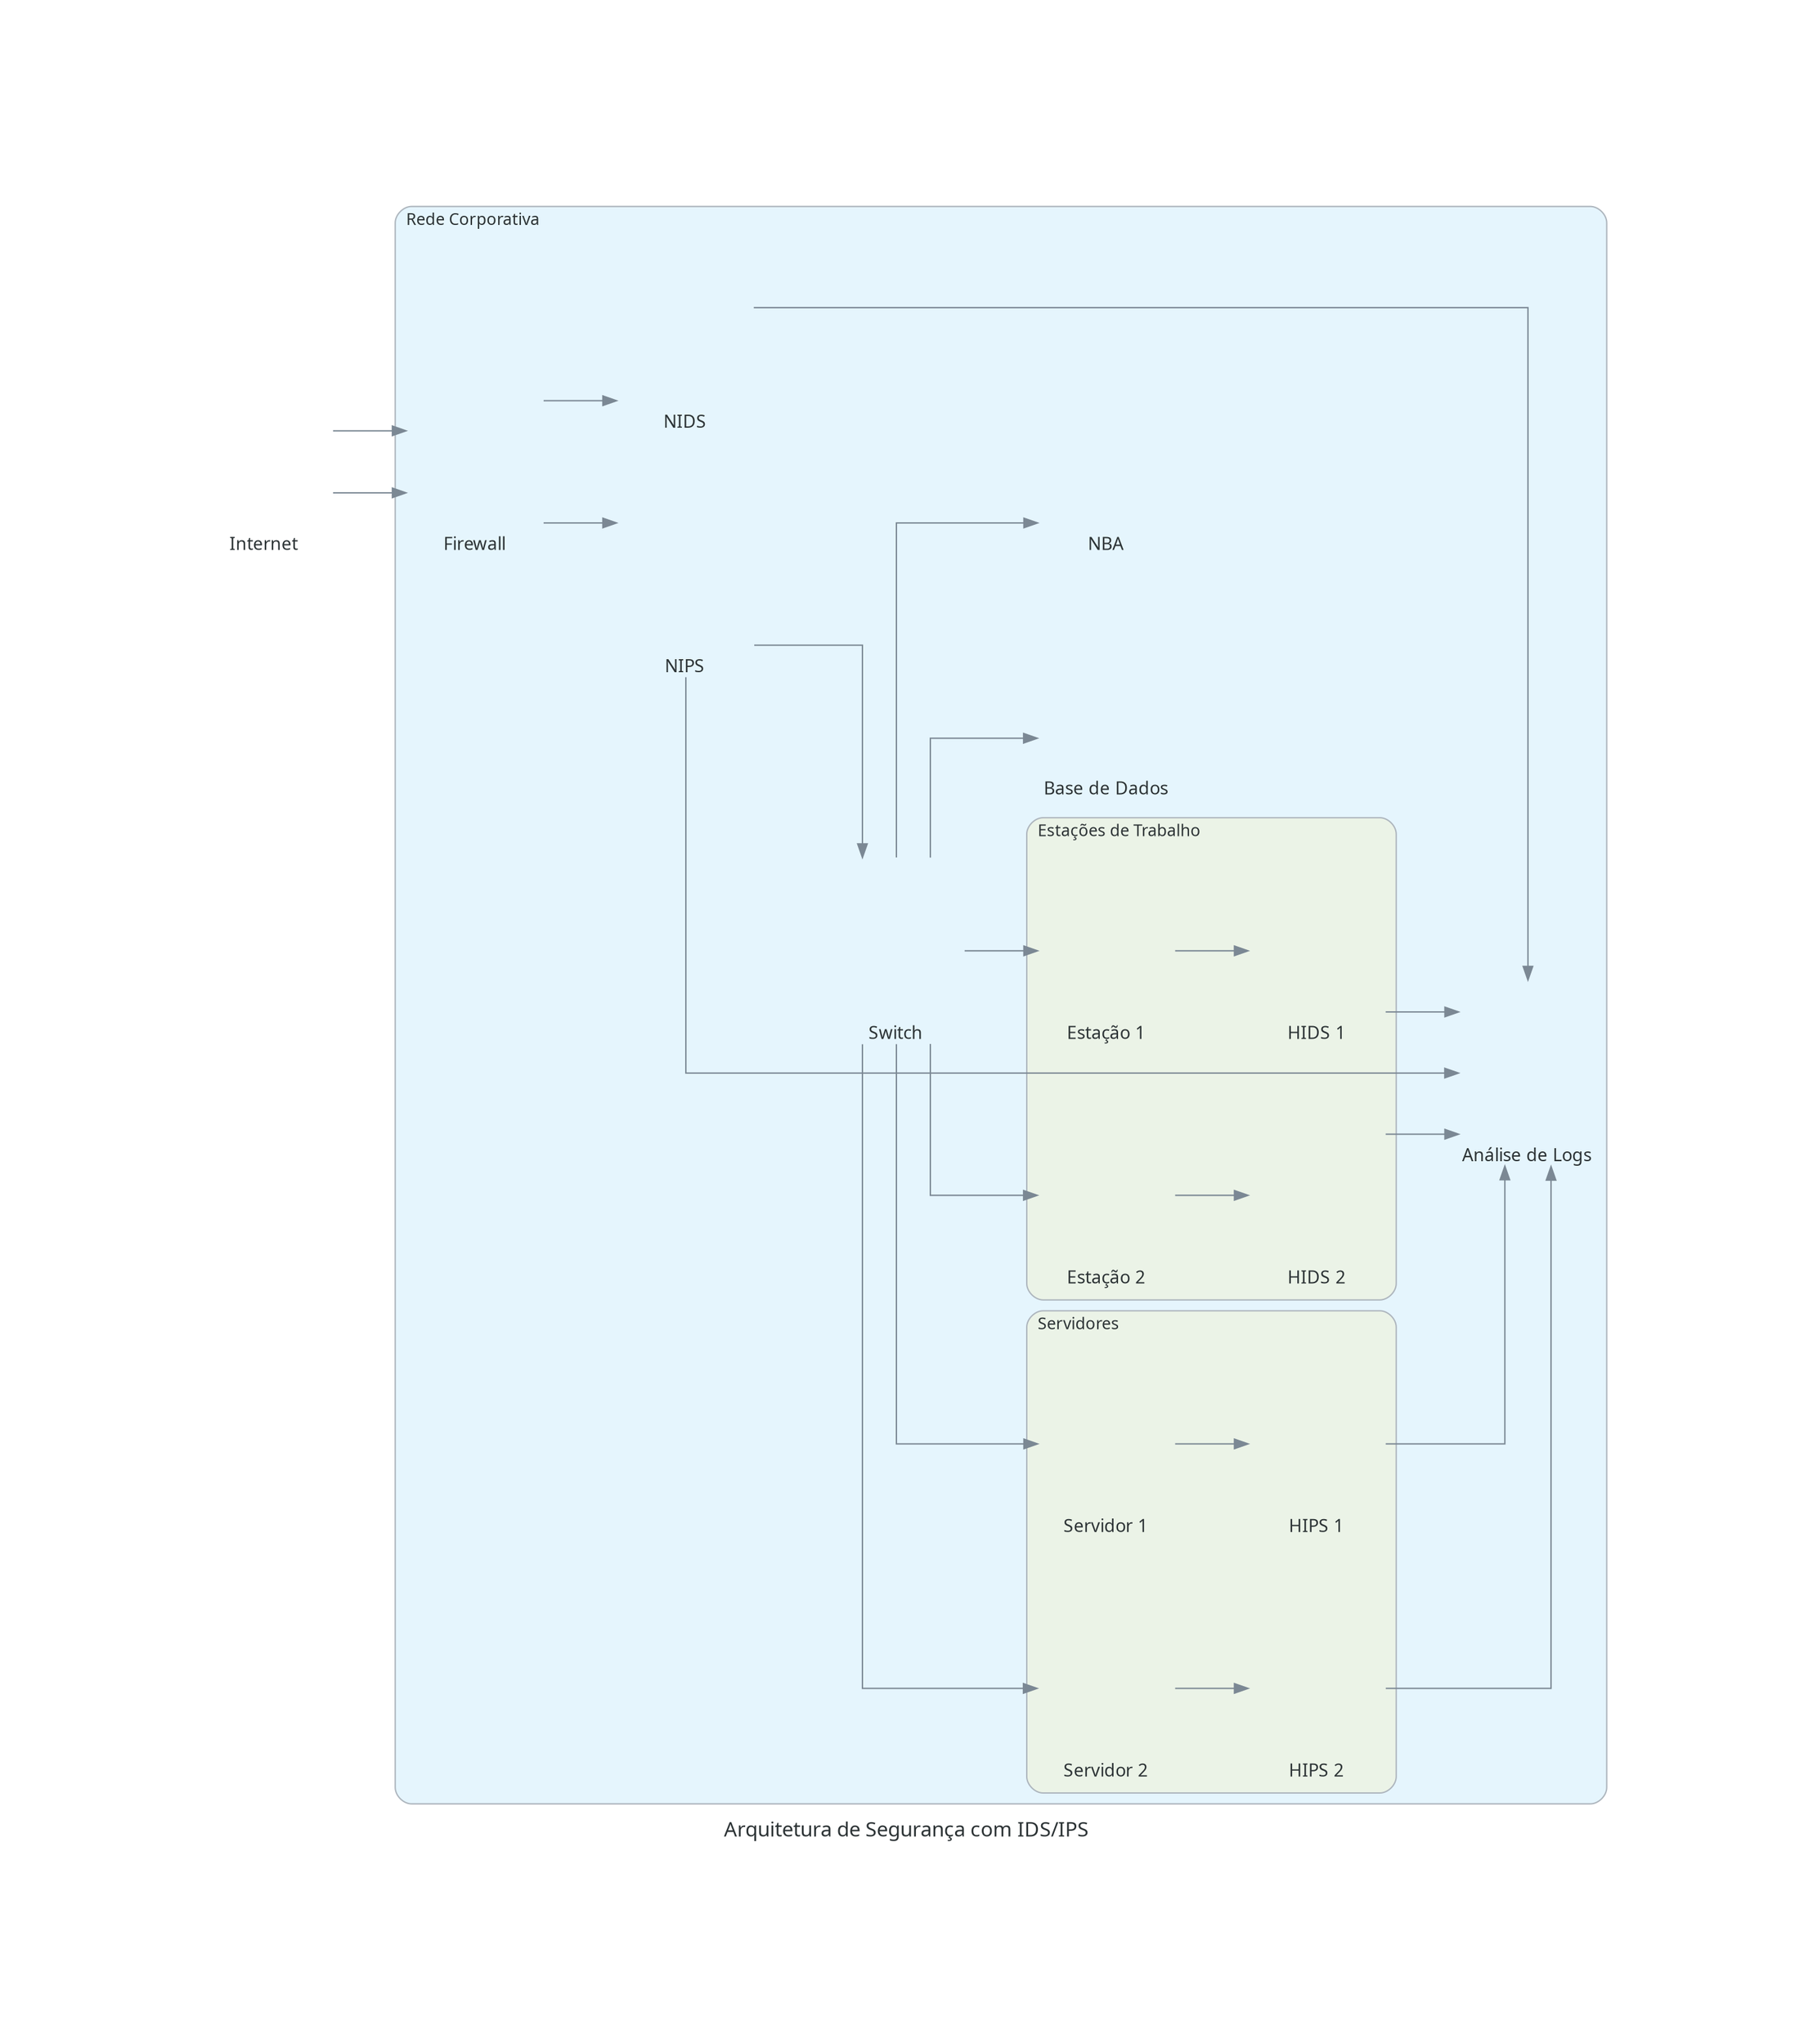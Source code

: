 digraph "Arquitetura de Segurança com IDS/IPS" {
	graph [bb="0,0,1045.6,1209",
		fontcolor="#2D3436",
		fontname="Sans-Serif",
		fontsize=15,
		label="Arquitetura de Segurança com IDS/IPS",
		lheight=0.25,
		lp="522.8,13",
		lwidth=4.01,
		nodesep=0.60,
		pad=2.0,
		rankdir=LR,
		ranksep=0.75,
		splines=ortho
	];
	node [fixedsize=true,
		fontcolor="#2D3436",
		fontname="Sans-Serif",
		fontsize=13,
		height=1.4,
		imagescale=true,
		label="\N",
		labelloc=b,
		shape=box,
		style=rounded,
		width=1.4
	];
	edge [color="#7B8894"];
	subgraph "cluster_Rede Corporativa" {
		graph [bb="146.8,34,1037.6,1201",
			bgcolor="#E5F5FD",
			fontname="Sans-Serif",
			fontsize=12,
			label="Rede Corporativa",
			labeljust=l,
			lheight=0.20,
			lp="206.93,1189.9",
			lwidth=1.45,
			pencolor="#AEB6BE",
			rankdir=LR,
			shape=box,
			style=rounded
		];
		subgraph cluster_Servidores {
			graph [bb="611.2,214,882.8,569",
				bgcolor="#EBF3E7",
				fontname="Sans-Serif",
				fontsize=12,
				label=Servidores,
				labeljust=l,
				lheight=0.20,
				lp="650.7,557.88",
				lwidth=0.88,
				pencolor="#AEB6BE",
				rankdir=LR,
				shape=box,
				style=rounded
			];
			a567553cff364e7fa71c7a5c53cba1a9	[height=1.9,
				image="E:\diagram-as-a-code\venv\lib\site-packages\resources/aws/general\traditional-server.png",
				label="Servidor 1",
				pos="669.6,290",
				shape=none];
			"9df4ae2915a74b46809aad77d19f8126"	[height=1.9,
				image="../img/intrusion-detection.png",
				label="HIPS 1",
				pos="824.4,290",
				shape=none];
			a567553cff364e7fa71c7a5c53cba1a9 -> "9df4ae2915a74b46809aad77d19f8126"	[dir=forward,
				fontcolor="#2D3436",
				fontname="Sans-Serif",
				fontsize=13,
				pos="e,774.13,290 719.86,290 719.86,290 762.61,290 762.61,290"];
			"9c35a36b5618442d9deb818c9f63ae68"	[height=1.9,
				image="E:\diagram-as-a-code\venv\lib\site-packages\resources/aws/general\traditional-server.png",
				label="Servidor 2",
				pos="669.6,470",
				shape=none];
			"5fea14972ea541bebec0acb4b48968e9"	[height=1.9,
				image="../img/intrusion-detection.png",
				label="HIPS 2",
				pos="824.4,470",
				shape=none];
			"9c35a36b5618442d9deb818c9f63ae68" -> "5fea14972ea541bebec0acb4b48968e9"	[dir=forward,
				fontcolor="#2D3436",
				fontname="Sans-Serif",
				fontsize=13,
				pos="e,774.13,470 719.86,470 719.86,470 762.61,470 762.61,470"];
		}
		subgraph "cluster_Estações de Trabalho" {
			graph [bb="611.2,577,882.8,932",
				bgcolor="#EBF3E7",
				fontname="Sans-Serif",
				fontsize=12,
				label="Estações de Trabalho",
				labeljust=l,
				lheight=0.20,
				lp="682.57,920.88",
				lwidth=1.76,
				pencolor="#AEB6BE",
				rankdir=LR,
				shape=box,
				style=rounded
			];
			"5d31dafbe84549d19de66408237429f6"	[height=1.9,
				image="E:\diagram-as-a-code\venv\lib\site-packages\resources/onprem/client\client.png",
				label="Estação 1",
				pos="669.6,653",
				shape=none];
			"8e6bb4b914354d34874a3f0c4ce12066"	[height=1.9,
				image="../img/Intrusion Detection.png",
				label="HIDS 1",
				pos="824.4,653",
				shape=none];
			"5d31dafbe84549d19de66408237429f6" -> "8e6bb4b914354d34874a3f0c4ce12066"	[dir=forward,
				fontcolor="#2D3436",
				fontname="Sans-Serif",
				fontsize=13,
				pos="e,774.13,653 719.86,653 719.86,653 762.61,653 762.61,653"];
			c45bb2f426fa435489eac260fa747e4f	[height=1.9,
				image="E:\diagram-as-a-code\venv\lib\site-packages\resources/onprem/client\client.png",
				label="Estação 2",
				pos="669.6,833",
				shape=none];
			de40336b24334af588854faee26a0e05	[height=1.9,
				image="../img/Intrusion Detection.png",
				label="HIDS 2",
				pos="824.4,833",
				shape=none];
			c45bb2f426fa435489eac260fa747e4f -> de40336b24334af588854faee26a0e05	[dir=forward,
				fontcolor="#2D3436",
				fontname="Sans-Serif",
				fontsize=13,
				pos="e,774.13,833 719.86,833 719.86,833 762.61,833 762.61,833"];
		}
		"94adf7e6e8d1430db6d191a8f55fde3b"	[height=1.9,
			image="E:\diagram-as-a-code\venv\lib\site-packages\resources/azure/network\firewall.png",
			label=Firewall,
			pos="205.2,1080",
			shape=none];
		"69a45ded0b4c4d96950d79cd73bc7c95"	[height=1.9,
			image="E:\diagram-as-a-code\venv\lib\site-packages\resources/gcp/security\security-scanner.png",
			label=NIPS,
			pos="360,1058",
			shape=none];
		"94adf7e6e8d1430db6d191a8f55fde3b" -> "69a45ded0b4c4d96950d79cd73bc7c95"	[dir=forward,
			fontcolor="#2D3436",
			fontname="Sans-Serif",
			fontsize=13,
			pos="e,309.73,1069 255.46,1069 255.46,1069 298.21,1069 298.21,1069"];
		"05b317b39ca44dbd92f956f9b39eca77"	[height=1.9,
			image="E:\diagram-as-a-code\venv\lib\site-packages\resources/gcp/operations\monitoring.png",
			label=NIDS,
			pos="824.4,1102",
			shape=none];
		"94adf7e6e8d1430db6d191a8f55fde3b" -> "05b317b39ca44dbd92f956f9b39eca77"	[dir=forward,
			fontcolor="#2D3436",
			fontname="Sans-Serif",
			fontsize=13,
			pos="e,774.22,1137.4 255.35,1137.4 255.35,1137.4 762.7,1137.4 762.7,1137.4"];
		f3963de3e92b43ce864861b9a9d2432a	[height=1.9,
			image="E:\diagram-as-a-code\venv\lib\site-packages\resources/generic/network\switch.png",
			label=Switch,
			pos="514.8,653",
			shape=none];
		"69a45ded0b4c4d96950d79cd73bc7c95" -> f3963de3e92b43ce864861b9a9d2432a	[dir=forward,
			fontcolor="#2D3436",
			fontname="Sans-Serif",
			fontsize=13,
			pos="e,489.6,721.38 410.11,1035.5 446.58,1035.5 489.6,1035.5 489.6,1035.5 489.6,1035.5 489.6,732.9 489.6,732.9"];
		"16e73fcd7f9048d08c45be88324ef15b"	[height=1.9,
			image="../img/intrusion-detection.png",
			label="Análise de Logs",
			pos="979.2,743",
			shape=none];
		"69a45ded0b4c4d96950d79cd73bc7c95" -> "16e73fcd7f9048d08c45be88324ef15b"	[dir=forward,
			fontcolor="#2D3436",
			fontname="Sans-Serif",
			fontsize=13,
			pos="e,929.02,743 359.6,989.65 359.6,897.01 359.6,743 359.6,743 359.6,743 917.51,743 917.51,743"];
		"05b317b39ca44dbd92f956f9b39eca77" -> "16e73fcd7f9048d08c45be88324ef15b"	[dir=forward,
			fontcolor="#2D3436",
			fontname="Sans-Serif",
			fontsize=13,
			pos="e,979.6,811.37 874.79,1102 920.11,1102 979.6,1102 979.6,1102 979.6,1102 979.6,822.88 979.6,822.88"];
		"9ede0442c3764d5a9c15d838acbffb73"	[height=1.9,
			image="E:\diagram-as-a-code\venv\lib\site-packages\resources/aws/general\generic-database.png",
			label="Base de Dados",
			pos="669.6,110",
			shape=none];
		f3963de3e92b43ce864861b9a9d2432a -> "9ede0442c3764d5a9c15d838acbffb73"	[dir=forward,
			fontcolor="#2D3436",
			fontname="Sans-Serif",
			fontsize=13,
			pos="e,619.46,110 489.6,584.78 489.6,438.94 489.6,110 489.6,110 489.6,110 607.95,110 607.95,110"];
		f3963de3e92b43ce864861b9a9d2432a -> a567553cff364e7fa71c7a5c53cba1a9	[dir=forward,
			fontcolor="#2D3436",
			fontname="Sans-Serif",
			fontsize=13,
			pos="e,619.28,290 514.6,584.72 514.6,479.57 514.6,290 514.6,290 514.6,290 607.76,290 607.76,290"];
		f3963de3e92b43ce864861b9a9d2432a -> "9c35a36b5618442d9deb818c9f63ae68"	[dir=forward,
			fontcolor="#2D3436",
			fontname="Sans-Serif",
			fontsize=13,
			pos="e,619.34,470 539.6,584.86 539.6,532.83 539.6,470 539.6,470 539.6,470 607.83,470 607.83,470"];
		f3963de3e92b43ce864861b9a9d2432a -> "5d31dafbe84549d19de66408237429f6"	[dir=forward,
			fontcolor="#2D3436",
			fontname="Sans-Serif",
			fontsize=13,
			pos="e,619.33,653 565.06,653 565.06,653 607.81,653 607.81,653"];
		f3963de3e92b43ce864861b9a9d2432a -> c45bb2f426fa435489eac260fa747e4f	[dir=forward,
			fontcolor="#2D3436",
			fontname="Sans-Serif",
			fontsize=13,
			pos="e,619.34,833 539.6,721.31 539.6,772.23 539.6,833 539.6,833 539.6,833 607.83,833 607.83,833"];
		"7c9b12593e9f462090ed301ad2c2d4ff"	[height=1.9,
			image="../img/intrusion-detection.png",
			label=NBA,
			pos="669.6,1013",
			shape=none];
		f3963de3e92b43ce864861b9a9d2432a -> "7c9b12593e9f462090ed301ad2c2d4ff"	[dir=forward,
			fontcolor="#2D3436",
			fontname="Sans-Serif",
			fontsize=13,
			pos="e,619.28,967.1 514.6,721.16 514.6,813.53 514.6,967.1 514.6,967.1 514.6,967.1 607.76,967.1 607.76,967.1"];
		"9df4ae2915a74b46809aad77d19f8126" -> "16e73fcd7f9048d08c45be88324ef15b"	[dir=forward,
			fontcolor="#2D3436",
			fontname="Sans-Serif",
			fontsize=13,
			pos="e,995.6,674.69 874.38,290 924.91,290 995.6,290 995.6,290 995.6,290 995.6,663.18 995.6,663.18"];
		"5fea14972ea541bebec0acb4b48968e9" -> "16e73fcd7f9048d08c45be88324ef15b"	[dir=forward,
			fontcolor="#2D3436",
			fontname="Sans-Serif",
			fontsize=13,
			pos="e,962.6,674.81 874.68,470 914.2,470 962.6,470 962.6,470 962.6,470 962.6,663.3 962.6,663.3"];
		"8e6bb4b914354d34874a3f0c4ce12066" -> "16e73fcd7f9048d08c45be88324ef15b"	[dir=forward,
			fontcolor="#2D3436",
			fontname="Sans-Serif",
			fontsize=13,
			pos="e,928.93,698 874.66,698 874.66,698 917.41,698 917.41,698"];
		de40336b24334af588854faee26a0e05 -> "16e73fcd7f9048d08c45be88324ef15b"	[dir=forward,
			fontcolor="#2D3436",
			fontname="Sans-Serif",
			fontsize=13,
			pos="e,928.93,788 874.66,788 874.66,788 917.41,788 917.41,788"];
	}
	d28eb1bec06e4a53a627648bf8dc2b36	[height=1.9,
		image="E:\diagram-as-a-code\venv\lib\site-packages\resources/aws/general\internet-gateway.png",
		label=Internet,
		pos="50.4,1080",
		shape=none];
	d28eb1bec06e4a53a627648bf8dc2b36 -> "94adf7e6e8d1430db6d191a8f55fde3b"	[dir=forward,
		fontcolor="#2D3436",
		fontname="Sans-Serif",
		fontsize=13,
		pos="e,154.93,1057.2 100.66,1057.2 100.66,1057.2 143.41,1057.2 143.41,1057.2"];
	d28eb1bec06e4a53a627648bf8dc2b36 -> "94adf7e6e8d1430db6d191a8f55fde3b"	[dir=forward,
		fontcolor="#2D3436",
		fontname="Sans-Serif",
		fontsize=13,
		pos="e,154.93,1102.8 100.66,1102.8 100.66,1102.8 143.41,1102.8 143.41,1102.8"];
}
